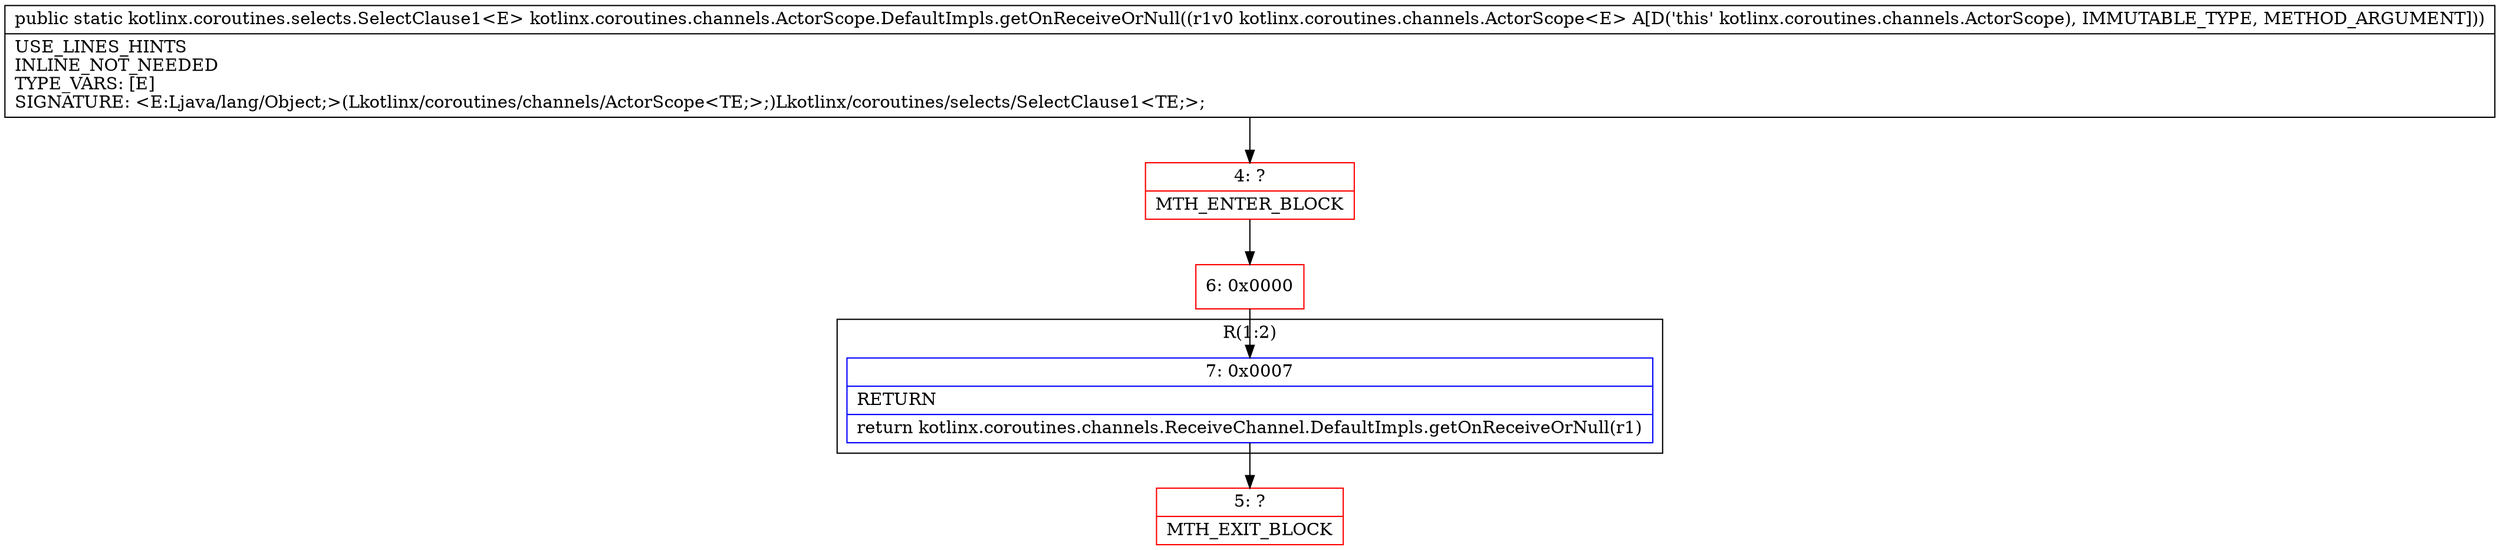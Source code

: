 digraph "CFG forkotlinx.coroutines.channels.ActorScope.DefaultImpls.getOnReceiveOrNull(Lkotlinx\/coroutines\/channels\/ActorScope;)Lkotlinx\/coroutines\/selects\/SelectClause1;" {
subgraph cluster_Region_1242415764 {
label = "R(1:2)";
node [shape=record,color=blue];
Node_7 [shape=record,label="{7\:\ 0x0007|RETURN\l|return kotlinx.coroutines.channels.ReceiveChannel.DefaultImpls.getOnReceiveOrNull(r1)\l}"];
}
Node_4 [shape=record,color=red,label="{4\:\ ?|MTH_ENTER_BLOCK\l}"];
Node_6 [shape=record,color=red,label="{6\:\ 0x0000}"];
Node_5 [shape=record,color=red,label="{5\:\ ?|MTH_EXIT_BLOCK\l}"];
MethodNode[shape=record,label="{public static kotlinx.coroutines.selects.SelectClause1\<E\> kotlinx.coroutines.channels.ActorScope.DefaultImpls.getOnReceiveOrNull((r1v0 kotlinx.coroutines.channels.ActorScope\<E\> A[D('this' kotlinx.coroutines.channels.ActorScope), IMMUTABLE_TYPE, METHOD_ARGUMENT]))  | USE_LINES_HINTS\lINLINE_NOT_NEEDED\lTYPE_VARS: [E]\lSIGNATURE: \<E:Ljava\/lang\/Object;\>(Lkotlinx\/coroutines\/channels\/ActorScope\<TE;\>;)Lkotlinx\/coroutines\/selects\/SelectClause1\<TE;\>;\l}"];
MethodNode -> Node_4;Node_7 -> Node_5;
Node_4 -> Node_6;
Node_6 -> Node_7;
}

